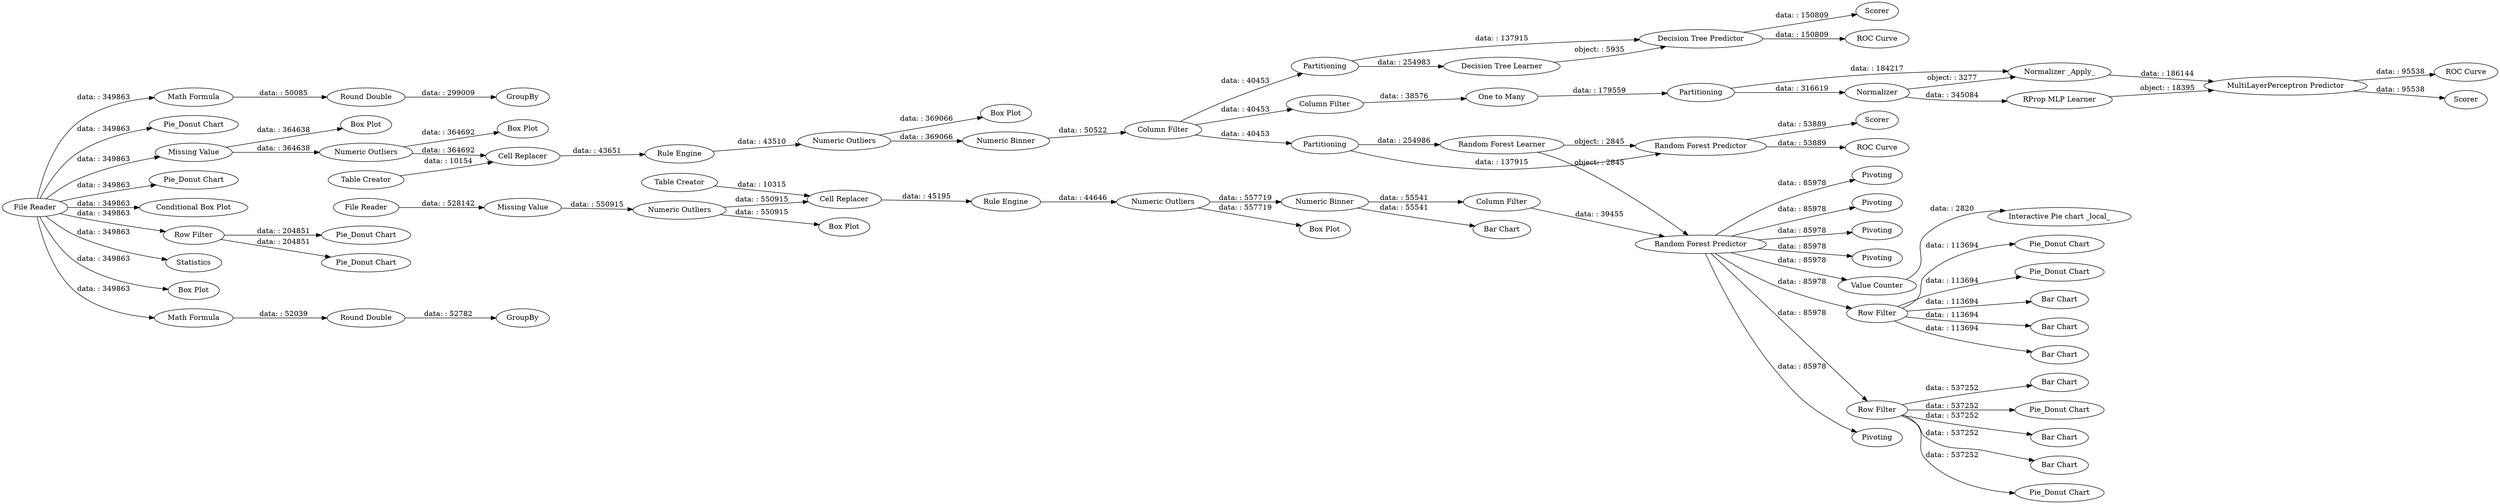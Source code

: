 digraph {
	"9015810829100469163_22" [label=GroupBy]
	"9015810829100469163_125" [label=Pivoting]
	"9015810829100469163_128" [label=Pivoting]
	"9015810829100469163_119" [label="Bar Chart"]
	"9015810829100469163_81" [label="Random Forest Learner"]
	"9015810829100469163_100" [label="Missing Value"]
	"9015810829100469163_109" [label="Interactive Pie chart _local_"]
	"9015810829100469163_21" [label=GroupBy]
	"9015810829100469163_74" [label="Normalizer _Apply_"]
	"9015810829100469163_120" [label="Pie_Donut Chart"]
	"9015810829100469163_2" [label="Pie_Donut Chart"]
	"9015810829100469163_127" [label=Pivoting]
	"9015810829100469163_40" [label="Missing Value"]
	"9015810829100469163_117" [label="Pie_Donut Chart"]
	"9015810829100469163_10" [label="Math Formula"]
	"9015810829100469163_112" [label="Pie_Donut Chart"]
	"9015810829100469163_71" [label=Partitioning]
	"9015810829100469163_28" [label="Pie_Donut Chart"]
	"9015810829100469163_66" [label="Decision Tree Predictor"]
	"9015810829100469163_135" [label="Box Plot"]
	"9015810829100469163_82" [label="Random Forest Predictor"]
	"9015810829100469163_75" [label="RProp MLP Learner"]
	"9015810829100469163_68" [label=Scorer]
	"9015810829100469163_90" [label="Table Creator"]
	"9015810829100469163_69" [label="ROC Curve"]
	"9015810829100469163_63" [label="Conditional Box Plot"]
	"9015810829100469163_86" [label=Scorer]
	"9015810829100469163_56" [label="Table Creator"]
	"9015810829100469163_25" [label="Pie_Donut Chart"]
	"9015810829100469163_77" [label="ROC Curve"]
	"9015810829100469163_124" [label=Pivoting]
	"9015810829100469163_18" [label="Round Double"]
	"9015810829100469163_64" [label=Partitioning]
	"9015810829100469163_94" [label="Cell Replacer"]
	"9015810829100469163_27" [label="Row Filter"]
	"9015810829100469163_51" [label="Numeric Outliers"]
	"9015810829100469163_118" [label="Bar Chart"]
	"9015810829100469163_23" [label="Round Double"]
	"9015810829100469163_103" [label="Random Forest Predictor"]
	"9015810829100469163_129" [label="Value Counter"]
	"9015810829100469163_121" [label="Bar Chart"]
	"9015810829100469163_101" [label="Numeric Outliers"]
	"9015810829100469163_114" [label="Row Filter"]
	"9015810829100469163_65" [label="Decision Tree Learner"]
	"9015810829100469163_1" [label="File Reader"]
	"9015810829100469163_123" [label="Bar Chart"]
	"9015810829100469163_39" [label=Statistics]
	"9015810829100469163_41" [label="Box Plot"]
	"9015810829100469163_115" [label="Row Filter"]
	"9015810829100469163_59" [label="Box Plot"]
	"9015810829100469163_87" [label="Column Filter"]
	"9015810829100469163_122" [label="Pie_Donut Chart"]
	"9015810829100469163_73" [label=Normalizer]
	"9015810829100469163_99" [label="Box Plot"]
	"9015810829100469163_97" [label="Numeric Outliers"]
	"9015810829100469163_58" [label="Numeric Outliers"]
	"9015810829100469163_110" [label="Bar Chart"]
	"9015810829100469163_45" [label="Cell Replacer"]
	"9015810829100469163_98" [label="Numeric Binner"]
	"9015810829100469163_76" [label="MultiLayerPerceptron Predictor"]
	"9015810829100469163_52" [label="Rule Engine"]
	"9015810829100469163_89" [label="Box Plot"]
	"9015810829100469163_29" [label="Pie_Donut Chart"]
	"9015810829100469163_116" [label="Bar Chart"]
	"9015810829100469163_5" [label="Math Formula"]
	"9015810829100469163_88" [label="One to Many"]
	"9015810829100469163_96" [label="Bar Chart"]
	"9015810829100469163_60" [label="Box Plot"]
	"9015810829100469163_55" [label="Numeric Binner"]
	"9015810829100469163_93" [label="Column Filter"]
	"9015810829100469163_79" [label=Partitioning]
	"9015810829100469163_84" [label="ROC Curve"]
	"9015810829100469163_61" [label="Column Filter"]
	"9015810829100469163_78" [label=Scorer]
	"9015810829100469163_126" [label=Pivoting]
	"9015810829100469163_107" [label="File Reader"]
	"9015810829100469163_92" [label="Rule Engine"]
	"9015810829100469163_18" -> "9015810829100469163_21" [label="data: : 52782"]
	"9015810829100469163_103" -> "9015810829100469163_127" [label="data: : 85978"]
	"9015810829100469163_129" -> "9015810829100469163_109" [label="data: : 2820"]
	"9015810829100469163_10" -> "9015810829100469163_23" [label="data: : 50085"]
	"9015810829100469163_82" -> "9015810829100469163_86" [label="data: : 53889"]
	"9015810829100469163_103" -> "9015810829100469163_125" [label="data: : 85978"]
	"9015810829100469163_1" -> "9015810829100469163_2" [label="data: : 349863"]
	"9015810829100469163_45" -> "9015810829100469163_52" [label="data: : 43651"]
	"9015810829100469163_81" -> "9015810829100469163_82" [label="object: : 2845"]
	"9015810829100469163_55" -> "9015810829100469163_61" [label="data: : 50522"]
	"9015810829100469163_79" -> "9015810829100469163_82" [label="data: : 137915"]
	"9015810829100469163_90" -> "9015810829100469163_94" [label="data: : 10315"]
	"9015810829100469163_103" -> "9015810829100469163_126" [label="data: : 85978"]
	"9015810829100469163_1" -> "9015810829100469163_40" [label="data: : 349863"]
	"9015810829100469163_101" -> "9015810829100469163_98" [label="data: : 557719"]
	"9015810829100469163_1" -> "9015810829100469163_5" [label="data: : 349863"]
	"9015810829100469163_103" -> "9015810829100469163_124" [label="data: : 85978"]
	"9015810829100469163_97" -> "9015810829100469163_89" [label="data: : 550915"]
	"9015810829100469163_103" -> "9015810829100469163_128" [label="data: : 85978"]
	"9015810829100469163_114" -> "9015810829100469163_112" [label="data: : 113694"]
	"9015810829100469163_92" -> "9015810829100469163_101" [label="data: : 44646"]
	"9015810829100469163_23" -> "9015810829100469163_22" [label="data: : 299009"]
	"9015810829100469163_1" -> "9015810829100469163_41" [label="data: : 349863"]
	"9015810829100469163_115" -> "9015810829100469163_119" [label="data: : 537252"]
	"9015810829100469163_51" -> "9015810829100469163_60" [label="data: : 369066"]
	"9015810829100469163_52" -> "9015810829100469163_51" [label="data: : 43510"]
	"9015810829100469163_27" -> "9015810829100469163_29" [label="data: : 204851"]
	"9015810829100469163_97" -> "9015810829100469163_94" [label="data: : 550915"]
	"9015810829100469163_115" -> "9015810829100469163_123" [label="data: : 537252"]
	"9015810829100469163_64" -> "9015810829100469163_66" [label="data: : 137915"]
	"9015810829100469163_79" -> "9015810829100469163_81" [label="data: : 254986"]
	"9015810829100469163_101" -> "9015810829100469163_99" [label="data: : 557719"]
	"9015810829100469163_87" -> "9015810829100469163_88" [label="data: : 38576"]
	"9015810829100469163_103" -> "9015810829100469163_115" [label="data: : 85978"]
	"9015810829100469163_73" -> "9015810829100469163_75" [label="data: : 345084"]
	"9015810829100469163_115" -> "9015810829100469163_122" [label="data: : 537252"]
	"9015810829100469163_61" -> "9015810829100469163_64" [label="data: : 40453"]
	"9015810829100469163_74" -> "9015810829100469163_76" [label="data: : 186144"]
	"9015810829100469163_103" -> "9015810829100469163_114" [label="data: : 85978"]
	"9015810829100469163_115" -> "9015810829100469163_121" [label="data: : 537252"]
	"9015810829100469163_76" -> "9015810829100469163_77" [label="data: : 95538"]
	"9015810829100469163_115" -> "9015810829100469163_120" [label="data: : 537252"]
	"9015810829100469163_51" -> "9015810829100469163_55" [label="data: : 369066"]
	"9015810829100469163_94" -> "9015810829100469163_92" [label="data: : 45195"]
	"9015810829100469163_76" -> "9015810829100469163_78" [label="data: : 95538"]
	"9015810829100469163_58" -> "9015810829100469163_45" [label="data: : 364692"]
	"9015810829100469163_40" -> "9015810829100469163_135" [label="data: : 364638"]
	"9015810829100469163_100" -> "9015810829100469163_97" [label="data: : 550915"]
	"9015810829100469163_114" -> "9015810829100469163_118" [label="data: : 113694"]
	"9015810829100469163_66" -> "9015810829100469163_68" [label="data: : 150809"]
	"9015810829100469163_61" -> "9015810829100469163_79" [label="data: : 40453"]
	"9015810829100469163_1" -> "9015810829100469163_28" [label="data: : 349863"]
	"9015810829100469163_88" -> "9015810829100469163_71" [label="data: : 179559"]
	"9015810829100469163_98" -> "9015810829100469163_93" [label="data: : 55541"]
	"9015810829100469163_81" -> "9015810829100469163_103" [label="object: : 2845"]
	"9015810829100469163_65" -> "9015810829100469163_66" [label="object: : 5935"]
	"9015810829100469163_82" -> "9015810829100469163_84" [label="data: : 53889"]
	"9015810829100469163_58" -> "9015810829100469163_59" [label="data: : 364692"]
	"9015810829100469163_1" -> "9015810829100469163_27" [label="data: : 349863"]
	"9015810829100469163_40" -> "9015810829100469163_58" [label="data: : 364638"]
	"9015810829100469163_93" -> "9015810829100469163_103" [label="data: : 39455"]
	"9015810829100469163_114" -> "9015810829100469163_117" [label="data: : 113694"]
	"9015810829100469163_1" -> "9015810829100469163_10" [label="data: : 349863"]
	"9015810829100469163_1" -> "9015810829100469163_63" [label="data: : 349863"]
	"9015810829100469163_75" -> "9015810829100469163_76" [label="object: : 18395"]
	"9015810829100469163_73" -> "9015810829100469163_74" [label="object: : 3277"]
	"9015810829100469163_71" -> "9015810829100469163_74" [label="data: : 184217"]
	"9015810829100469163_5" -> "9015810829100469163_18" [label="data: : 52039"]
	"9015810829100469163_27" -> "9015810829100469163_25" [label="data: : 204851"]
	"9015810829100469163_61" -> "9015810829100469163_87" [label="data: : 40453"]
	"9015810829100469163_103" -> "9015810829100469163_129" [label="data: : 85978"]
	"9015810829100469163_64" -> "9015810829100469163_65" [label="data: : 254983"]
	"9015810829100469163_56" -> "9015810829100469163_45" [label="data: : 10154"]
	"9015810829100469163_71" -> "9015810829100469163_73" [label="data: : 316619"]
	"9015810829100469163_114" -> "9015810829100469163_110" [label="data: : 113694"]
	"9015810829100469163_98" -> "9015810829100469163_96" [label="data: : 55541"]
	"9015810829100469163_114" -> "9015810829100469163_116" [label="data: : 113694"]
	"9015810829100469163_1" -> "9015810829100469163_39" [label="data: : 349863"]
	"9015810829100469163_66" -> "9015810829100469163_69" [label="data: : 150809"]
	"9015810829100469163_107" -> "9015810829100469163_100" [label="data: : 528142"]
	rankdir=LR
}
